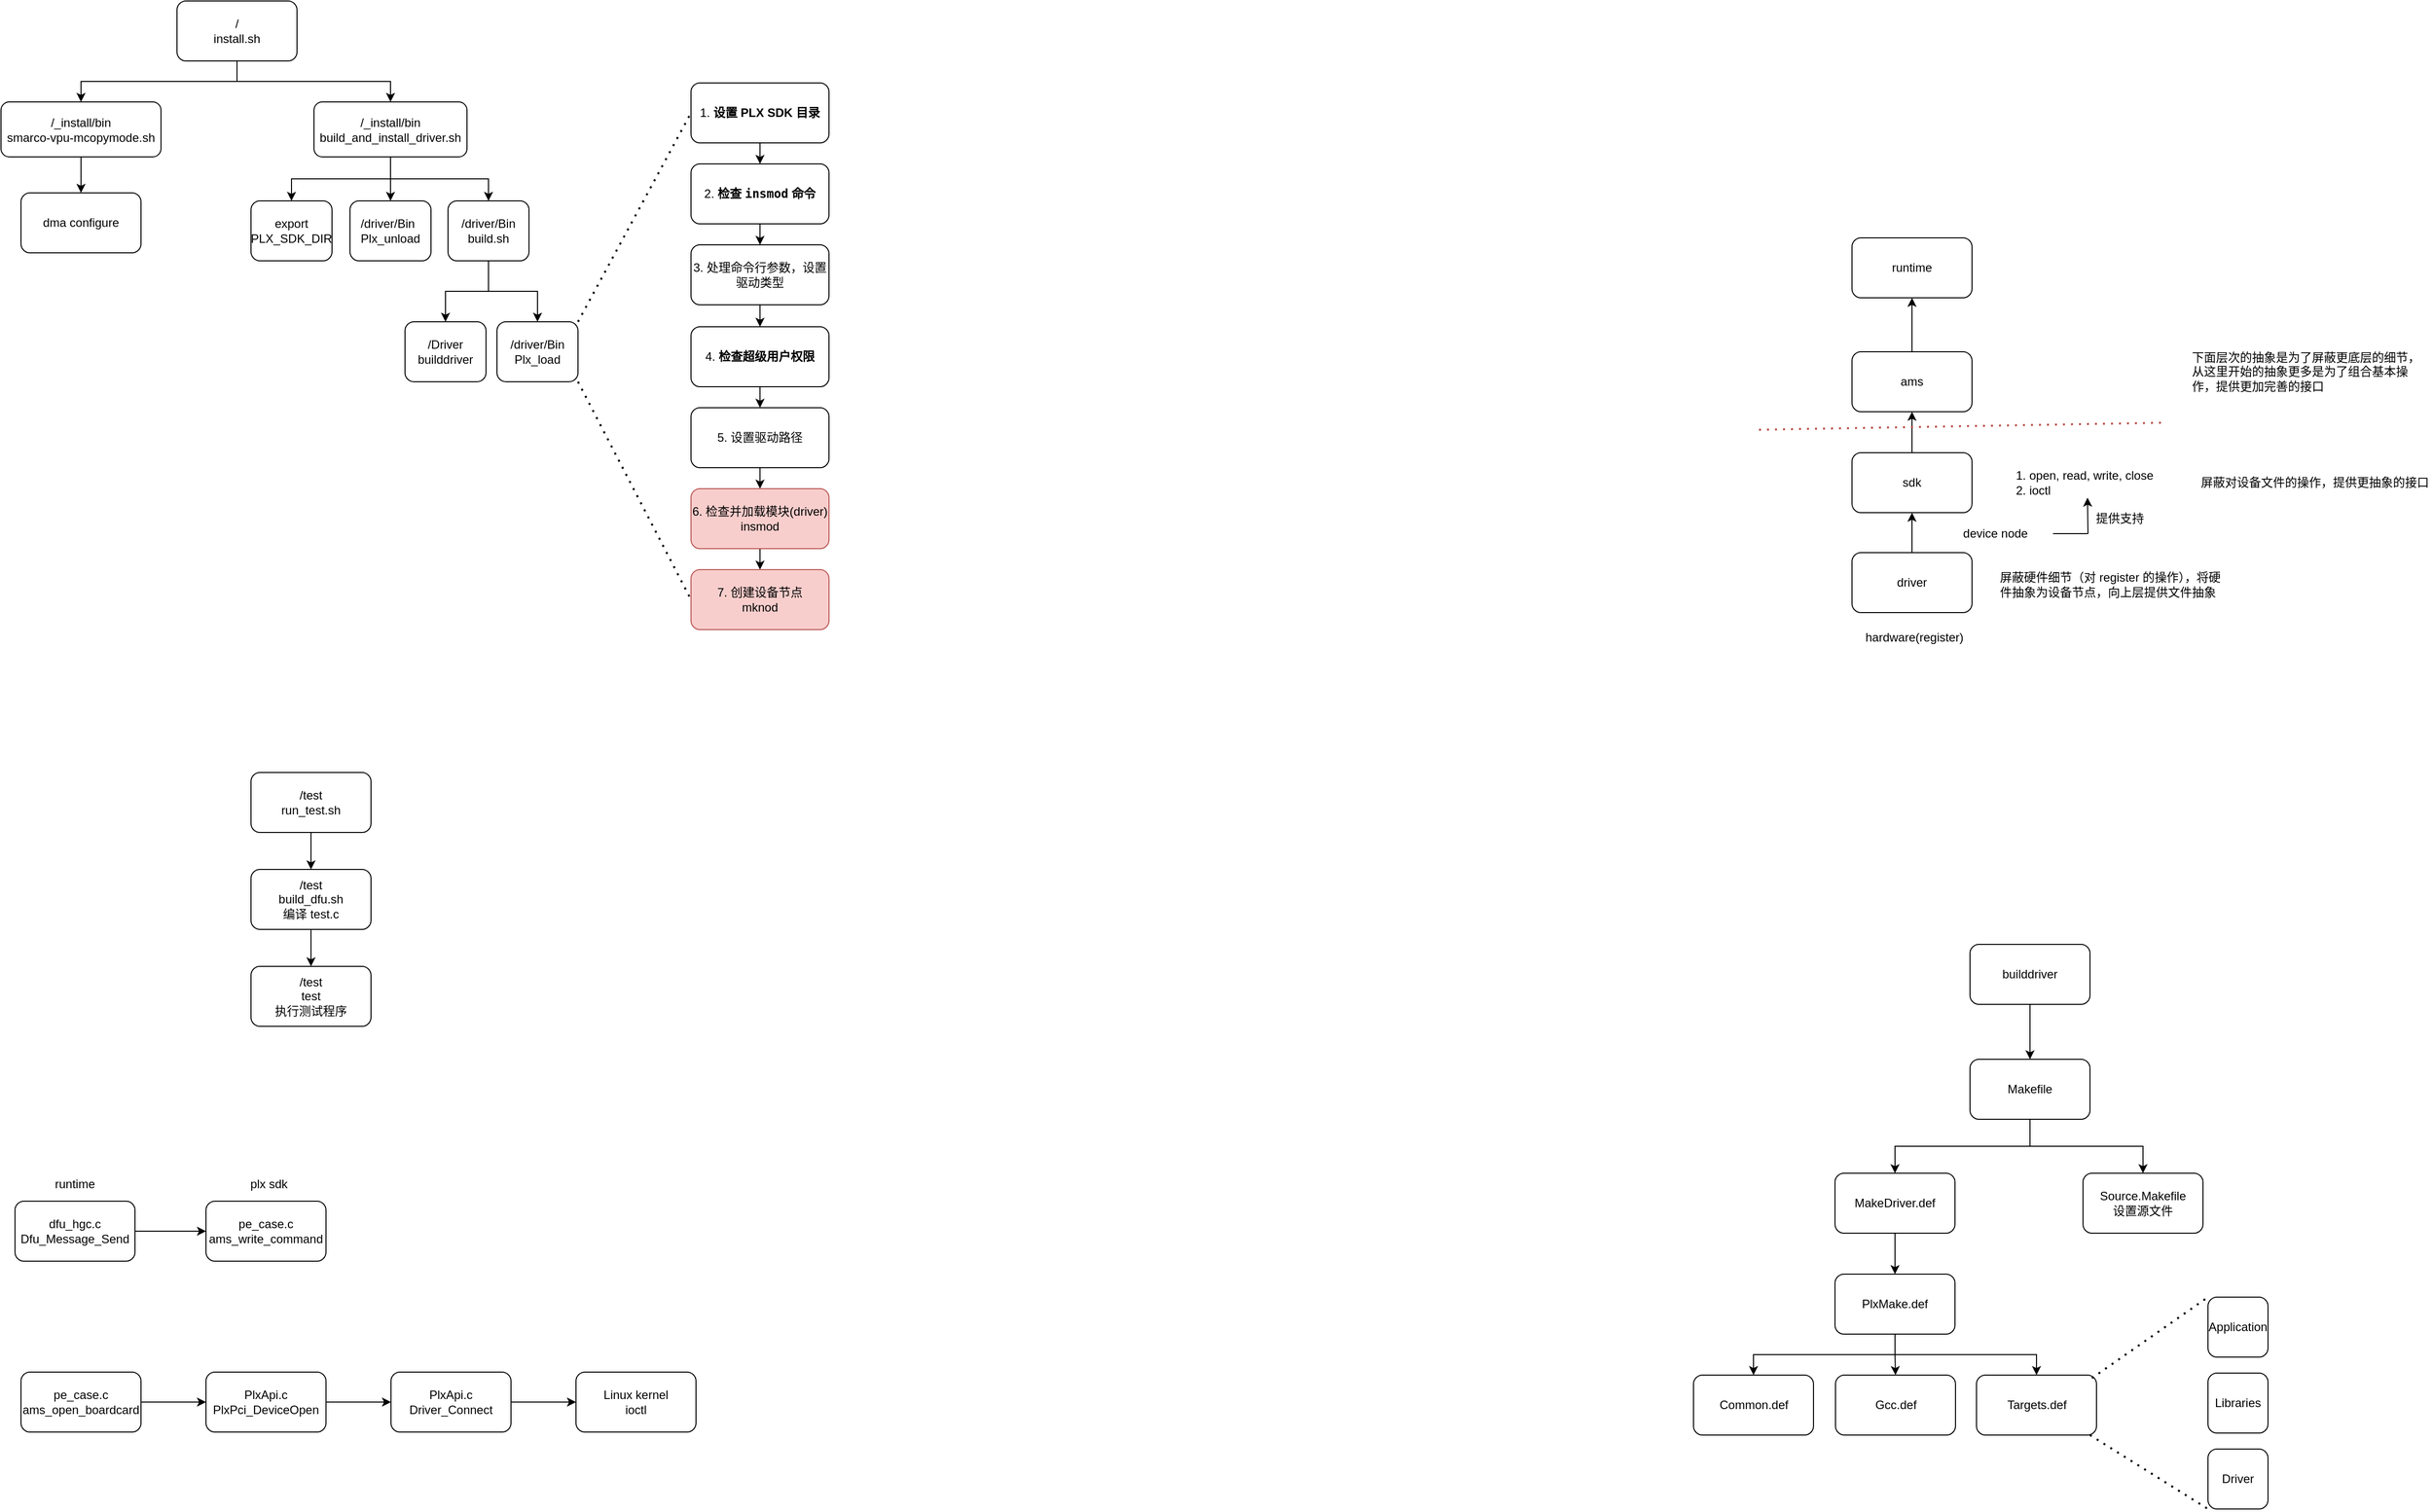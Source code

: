 <mxfile version="24.8.9">
  <diagram name="第 1 页" id="c3EcTnjNv6WKQcdi2uHx">
    <mxGraphModel dx="1176" dy="646" grid="0" gridSize="10" guides="1" tooltips="1" connect="1" arrows="1" fold="1" page="0" pageScale="1" pageWidth="827" pageHeight="1169" math="0" shadow="0">
      <root>
        <mxCell id="0" />
        <mxCell id="1" parent="0" />
        <mxCell id="gmvneLOKdEyDjxOqlReS-5" style="edgeStyle=orthogonalEdgeStyle;rounded=0;orthogonalLoop=1;jettySize=auto;html=1;exitX=0.5;exitY=1;exitDx=0;exitDy=0;" parent="1" source="gmvneLOKdEyDjxOqlReS-1" target="gmvneLOKdEyDjxOqlReS-3" edge="1">
          <mxGeometry relative="1" as="geometry" />
        </mxCell>
        <mxCell id="gmvneLOKdEyDjxOqlReS-6" style="edgeStyle=orthogonalEdgeStyle;rounded=0;orthogonalLoop=1;jettySize=auto;html=1;exitX=0.5;exitY=1;exitDx=0;exitDy=0;entryX=0.5;entryY=0;entryDx=0;entryDy=0;" parent="1" source="gmvneLOKdEyDjxOqlReS-1" target="gmvneLOKdEyDjxOqlReS-4" edge="1">
          <mxGeometry relative="1" as="geometry" />
        </mxCell>
        <mxCell id="gmvneLOKdEyDjxOqlReS-1" value="&lt;div&gt;/&lt;/div&gt;&lt;div&gt;install.sh&lt;/div&gt;" style="rounded=1;whiteSpace=wrap;html=1;" parent="1" vertex="1">
          <mxGeometry x="308" y="59" width="120" height="60" as="geometry" />
        </mxCell>
        <mxCell id="gmvneLOKdEyDjxOqlReS-8" style="edgeStyle=orthogonalEdgeStyle;rounded=0;orthogonalLoop=1;jettySize=auto;html=1;exitX=0.5;exitY=1;exitDx=0;exitDy=0;entryX=0.5;entryY=0;entryDx=0;entryDy=0;" parent="1" source="gmvneLOKdEyDjxOqlReS-3" target="gmvneLOKdEyDjxOqlReS-7" edge="1">
          <mxGeometry relative="1" as="geometry" />
        </mxCell>
        <mxCell id="gmvneLOKdEyDjxOqlReS-3" value="/_install/bin&lt;div&gt;smarco-vpu-mcopymode.sh&lt;/div&gt;" style="rounded=1;whiteSpace=wrap;html=1;" parent="1" vertex="1">
          <mxGeometry x="132" y="160" width="160" height="55" as="geometry" />
        </mxCell>
        <mxCell id="gmvneLOKdEyDjxOqlReS-12" style="edgeStyle=orthogonalEdgeStyle;rounded=0;orthogonalLoop=1;jettySize=auto;html=1;exitX=0.5;exitY=1;exitDx=0;exitDy=0;entryX=0.5;entryY=0;entryDx=0;entryDy=0;" parent="1" source="gmvneLOKdEyDjxOqlReS-4" target="gmvneLOKdEyDjxOqlReS-9" edge="1">
          <mxGeometry relative="1" as="geometry">
            <mxPoint x="518.5" y="218" as="sourcePoint" />
          </mxGeometry>
        </mxCell>
        <mxCell id="gmvneLOKdEyDjxOqlReS-13" style="edgeStyle=orthogonalEdgeStyle;rounded=0;orthogonalLoop=1;jettySize=auto;html=1;exitX=0.5;exitY=1;exitDx=0;exitDy=0;entryX=0.5;entryY=0;entryDx=0;entryDy=0;" parent="1" source="gmvneLOKdEyDjxOqlReS-4" target="gmvneLOKdEyDjxOqlReS-10" edge="1">
          <mxGeometry relative="1" as="geometry">
            <mxPoint x="518.5" y="218" as="sourcePoint" />
          </mxGeometry>
        </mxCell>
        <mxCell id="gmvneLOKdEyDjxOqlReS-14" style="edgeStyle=orthogonalEdgeStyle;rounded=0;orthogonalLoop=1;jettySize=auto;html=1;exitX=0.5;exitY=1;exitDx=0;exitDy=0;entryX=0.5;entryY=0;entryDx=0;entryDy=0;" parent="1" source="gmvneLOKdEyDjxOqlReS-4" target="gmvneLOKdEyDjxOqlReS-11" edge="1">
          <mxGeometry relative="1" as="geometry">
            <mxPoint x="518.5" y="218" as="sourcePoint" />
          </mxGeometry>
        </mxCell>
        <mxCell id="gmvneLOKdEyDjxOqlReS-4" value="/_install/bin&lt;div&gt;build_and_install_driver.sh&lt;br&gt;&lt;/div&gt;" style="rounded=1;whiteSpace=wrap;html=1;" parent="1" vertex="1">
          <mxGeometry x="445" y="160" width="153" height="55" as="geometry" />
        </mxCell>
        <mxCell id="gmvneLOKdEyDjxOqlReS-7" value="dma configure" style="rounded=1;whiteSpace=wrap;html=1;" parent="1" vertex="1">
          <mxGeometry x="152" y="251" width="120" height="60" as="geometry" />
        </mxCell>
        <mxCell id="gmvneLOKdEyDjxOqlReS-9" value="export PLX_SDK_DIR" style="rounded=1;whiteSpace=wrap;html=1;" parent="1" vertex="1">
          <mxGeometry x="382" y="259" width="81" height="60" as="geometry" />
        </mxCell>
        <mxCell id="gmvneLOKdEyDjxOqlReS-10" value="&lt;div style=&quot;text-align: start;&quot;&gt;&lt;span style=&quot;text-align: center;&quot;&gt;/driver/Bin&lt;/span&gt;&lt;br&gt;&lt;/div&gt;&lt;div style=&quot;text-align: start;&quot;&gt;Plx_unload&lt;/div&gt;" style="rounded=1;whiteSpace=wrap;html=1;" parent="1" vertex="1">
          <mxGeometry x="481" y="259" width="81" height="60" as="geometry" />
        </mxCell>
        <mxCell id="gmvneLOKdEyDjxOqlReS-18" style="edgeStyle=orthogonalEdgeStyle;rounded=0;orthogonalLoop=1;jettySize=auto;html=1;exitX=0.5;exitY=1;exitDx=0;exitDy=0;entryX=0.5;entryY=0;entryDx=0;entryDy=0;" parent="1" source="gmvneLOKdEyDjxOqlReS-11" target="gmvneLOKdEyDjxOqlReS-16" edge="1">
          <mxGeometry relative="1" as="geometry" />
        </mxCell>
        <mxCell id="gmvneLOKdEyDjxOqlReS-19" style="edgeStyle=orthogonalEdgeStyle;rounded=0;orthogonalLoop=1;jettySize=auto;html=1;exitX=0.5;exitY=1;exitDx=0;exitDy=0;entryX=0.5;entryY=0;entryDx=0;entryDy=0;" parent="1" source="gmvneLOKdEyDjxOqlReS-11" target="gmvneLOKdEyDjxOqlReS-17" edge="1">
          <mxGeometry relative="1" as="geometry" />
        </mxCell>
        <mxCell id="gmvneLOKdEyDjxOqlReS-11" value="&lt;div style=&quot;&quot;&gt;/driver/Bin&lt;/div&gt;&lt;div style=&quot;&quot;&gt;build.sh&lt;/div&gt;" style="rounded=1;whiteSpace=wrap;html=1;align=center;" parent="1" vertex="1">
          <mxGeometry x="579" y="259" width="81" height="60" as="geometry" />
        </mxCell>
        <mxCell id="gmvneLOKdEyDjxOqlReS-16" value="&lt;div style=&quot;&quot;&gt;/Driver&lt;/div&gt;&lt;div style=&quot;&quot;&gt;builddriver&lt;/div&gt;" style="rounded=1;whiteSpace=wrap;html=1;align=center;" parent="1" vertex="1">
          <mxGeometry x="536" y="380" width="81" height="60" as="geometry" />
        </mxCell>
        <mxCell id="gmvneLOKdEyDjxOqlReS-17" value="&lt;div style=&quot;&quot;&gt;/driver/Bin&lt;/div&gt;&lt;div style=&quot;&quot;&gt;Plx_load&lt;/div&gt;" style="rounded=1;whiteSpace=wrap;html=1;align=center;" parent="1" vertex="1">
          <mxGeometry x="628" y="380" width="81" height="60" as="geometry" />
        </mxCell>
        <mxCell id="gmvneLOKdEyDjxOqlReS-30" style="edgeStyle=orthogonalEdgeStyle;rounded=0;orthogonalLoop=1;jettySize=auto;html=1;exitX=0.5;exitY=1;exitDx=0;exitDy=0;entryX=0.5;entryY=0;entryDx=0;entryDy=0;" parent="1" source="gmvneLOKdEyDjxOqlReS-20" target="gmvneLOKdEyDjxOqlReS-22" edge="1">
          <mxGeometry relative="1" as="geometry" />
        </mxCell>
        <mxCell id="gmvneLOKdEyDjxOqlReS-20" value="1. &lt;strong&gt;设置 PLX SDK 目录&lt;/strong&gt;" style="rounded=1;whiteSpace=wrap;html=1;" parent="1" vertex="1">
          <mxGeometry x="822" y="141" width="138" height="60" as="geometry" />
        </mxCell>
        <mxCell id="gmvneLOKdEyDjxOqlReS-31" style="edgeStyle=orthogonalEdgeStyle;rounded=0;orthogonalLoop=1;jettySize=auto;html=1;exitX=0.5;exitY=1;exitDx=0;exitDy=0;entryX=0.5;entryY=0;entryDx=0;entryDy=0;" parent="1" source="gmvneLOKdEyDjxOqlReS-22" target="gmvneLOKdEyDjxOqlReS-23" edge="1">
          <mxGeometry relative="1" as="geometry" />
        </mxCell>
        <mxCell id="gmvneLOKdEyDjxOqlReS-22" value="2. &lt;strong&gt;检查 &lt;code&gt;insmod&lt;/code&gt; 命令&lt;/strong&gt;" style="rounded=1;whiteSpace=wrap;html=1;" parent="1" vertex="1">
          <mxGeometry x="822" y="222" width="138" height="60" as="geometry" />
        </mxCell>
        <mxCell id="gmvneLOKdEyDjxOqlReS-32" style="edgeStyle=orthogonalEdgeStyle;rounded=0;orthogonalLoop=1;jettySize=auto;html=1;exitX=0.5;exitY=1;exitDx=0;exitDy=0;entryX=0.5;entryY=0;entryDx=0;entryDy=0;" parent="1" source="gmvneLOKdEyDjxOqlReS-23" target="gmvneLOKdEyDjxOqlReS-24" edge="1">
          <mxGeometry relative="1" as="geometry" />
        </mxCell>
        <mxCell id="gmvneLOKdEyDjxOqlReS-23" value="3. 处理命令行参数，设置驱动类型" style="rounded=1;whiteSpace=wrap;html=1;" parent="1" vertex="1">
          <mxGeometry x="822" y="303" width="138" height="60" as="geometry" />
        </mxCell>
        <mxCell id="gmvneLOKdEyDjxOqlReS-33" style="edgeStyle=orthogonalEdgeStyle;rounded=0;orthogonalLoop=1;jettySize=auto;html=1;exitX=0.5;exitY=1;exitDx=0;exitDy=0;entryX=0.5;entryY=0;entryDx=0;entryDy=0;" parent="1" source="gmvneLOKdEyDjxOqlReS-24" target="gmvneLOKdEyDjxOqlReS-25" edge="1">
          <mxGeometry relative="1" as="geometry" />
        </mxCell>
        <mxCell id="gmvneLOKdEyDjxOqlReS-24" value="4. &lt;strong&gt;检查超级用户权限&lt;/strong&gt;" style="rounded=1;whiteSpace=wrap;html=1;" parent="1" vertex="1">
          <mxGeometry x="822" y="385" width="138" height="60" as="geometry" />
        </mxCell>
        <mxCell id="gmvneLOKdEyDjxOqlReS-34" style="edgeStyle=orthogonalEdgeStyle;rounded=0;orthogonalLoop=1;jettySize=auto;html=1;exitX=0.5;exitY=1;exitDx=0;exitDy=0;entryX=0.5;entryY=0;entryDx=0;entryDy=0;" parent="1" source="gmvneLOKdEyDjxOqlReS-25" target="gmvneLOKdEyDjxOqlReS-26" edge="1">
          <mxGeometry relative="1" as="geometry" />
        </mxCell>
        <mxCell id="gmvneLOKdEyDjxOqlReS-25" value="5. 设置驱动路径" style="rounded=1;whiteSpace=wrap;html=1;" parent="1" vertex="1">
          <mxGeometry x="822" y="466" width="138" height="60" as="geometry" />
        </mxCell>
        <mxCell id="gmvneLOKdEyDjxOqlReS-35" style="edgeStyle=orthogonalEdgeStyle;rounded=0;orthogonalLoop=1;jettySize=auto;html=1;exitX=0.5;exitY=1;exitDx=0;exitDy=0;" parent="1" source="gmvneLOKdEyDjxOqlReS-26" target="gmvneLOKdEyDjxOqlReS-27" edge="1">
          <mxGeometry relative="1" as="geometry" />
        </mxCell>
        <mxCell id="gmvneLOKdEyDjxOqlReS-26" value="6. 检查并加载模块(driver)&lt;div&gt;insmod&lt;/div&gt;" style="rounded=1;whiteSpace=wrap;html=1;fillColor=#f8cecc;strokeColor=#b85450;" parent="1" vertex="1">
          <mxGeometry x="822" y="547" width="138" height="60" as="geometry" />
        </mxCell>
        <mxCell id="gmvneLOKdEyDjxOqlReS-27" value="7. 创建设备节点&lt;div&gt;mknod&lt;/div&gt;" style="rounded=1;whiteSpace=wrap;html=1;fillColor=#f8cecc;strokeColor=#b85450;" parent="1" vertex="1">
          <mxGeometry x="822" y="628" width="138" height="60" as="geometry" />
        </mxCell>
        <mxCell id="gmvneLOKdEyDjxOqlReS-28" value="" style="endArrow=none;dashed=1;html=1;dashPattern=1 3;strokeWidth=2;rounded=0;exitX=1;exitY=0;exitDx=0;exitDy=0;entryX=0;entryY=0.5;entryDx=0;entryDy=0;" parent="1" source="gmvneLOKdEyDjxOqlReS-17" target="gmvneLOKdEyDjxOqlReS-20" edge="1">
          <mxGeometry width="50" height="50" relative="1" as="geometry">
            <mxPoint x="712" y="345" as="sourcePoint" />
            <mxPoint x="762" y="295" as="targetPoint" />
          </mxGeometry>
        </mxCell>
        <mxCell id="gmvneLOKdEyDjxOqlReS-29" value="" style="endArrow=none;dashed=1;html=1;dashPattern=1 3;strokeWidth=2;rounded=0;exitX=1;exitY=1;exitDx=0;exitDy=0;entryX=0;entryY=0.5;entryDx=0;entryDy=0;" parent="1" source="gmvneLOKdEyDjxOqlReS-17" target="gmvneLOKdEyDjxOqlReS-27" edge="1">
          <mxGeometry width="50" height="50" relative="1" as="geometry">
            <mxPoint x="747" y="444" as="sourcePoint" />
            <mxPoint x="797" y="394" as="targetPoint" />
          </mxGeometry>
        </mxCell>
        <mxCell id="gmvneLOKdEyDjxOqlReS-39" style="edgeStyle=orthogonalEdgeStyle;rounded=0;orthogonalLoop=1;jettySize=auto;html=1;exitX=0.5;exitY=1;exitDx=0;exitDy=0;entryX=0.5;entryY=0;entryDx=0;entryDy=0;" parent="1" source="gmvneLOKdEyDjxOqlReS-36" target="gmvneLOKdEyDjxOqlReS-37" edge="1">
          <mxGeometry relative="1" as="geometry" />
        </mxCell>
        <mxCell id="gmvneLOKdEyDjxOqlReS-36" value="/test&lt;div&gt;run_test.sh&lt;/div&gt;" style="rounded=1;whiteSpace=wrap;html=1;" parent="1" vertex="1">
          <mxGeometry x="382" y="831" width="120" height="60" as="geometry" />
        </mxCell>
        <mxCell id="gmvneLOKdEyDjxOqlReS-40" style="edgeStyle=orthogonalEdgeStyle;rounded=0;orthogonalLoop=1;jettySize=auto;html=1;exitX=0.5;exitY=1;exitDx=0;exitDy=0;entryX=0.5;entryY=0;entryDx=0;entryDy=0;" parent="1" source="gmvneLOKdEyDjxOqlReS-37" target="gmvneLOKdEyDjxOqlReS-38" edge="1">
          <mxGeometry relative="1" as="geometry" />
        </mxCell>
        <mxCell id="gmvneLOKdEyDjxOqlReS-37" value="&lt;div&gt;/test&lt;/div&gt;&lt;div&gt;build_dfu.sh&lt;/div&gt;编译 test.c" style="rounded=1;whiteSpace=wrap;html=1;" parent="1" vertex="1">
          <mxGeometry x="382" y="928" width="120" height="60" as="geometry" />
        </mxCell>
        <mxCell id="gmvneLOKdEyDjxOqlReS-38" value="&lt;div&gt;/test&lt;/div&gt;&lt;div&gt;test&lt;/div&gt;&lt;div&gt;执行测试程序&lt;/div&gt;" style="rounded=1;whiteSpace=wrap;html=1;" parent="1" vertex="1">
          <mxGeometry x="382" y="1025" width="120" height="60" as="geometry" />
        </mxCell>
        <mxCell id="wQ5YENqyo2OHdm7IbHWo-3" style="edgeStyle=orthogonalEdgeStyle;rounded=0;orthogonalLoop=1;jettySize=auto;html=1;exitX=1;exitY=0.5;exitDx=0;exitDy=0;entryX=0;entryY=0.5;entryDx=0;entryDy=0;" parent="1" source="wQ5YENqyo2OHdm7IbHWo-1" target="wQ5YENqyo2OHdm7IbHWo-2" edge="1">
          <mxGeometry relative="1" as="geometry" />
        </mxCell>
        <mxCell id="wQ5YENqyo2OHdm7IbHWo-1" value="dfu_hgc.c&lt;div&gt;Dfu_Message_Send&lt;/div&gt;" style="rounded=1;whiteSpace=wrap;html=1;" parent="1" vertex="1">
          <mxGeometry x="146" y="1260" width="120" height="60" as="geometry" />
        </mxCell>
        <mxCell id="wQ5YENqyo2OHdm7IbHWo-2" value="pe_case.c&lt;div&gt;ams_write_command&lt;/div&gt;" style="rounded=1;whiteSpace=wrap;html=1;" parent="1" vertex="1">
          <mxGeometry x="337" y="1260" width="120" height="60" as="geometry" />
        </mxCell>
        <mxCell id="wQ5YENqyo2OHdm7IbHWo-4" value="runtime" style="text;html=1;align=center;verticalAlign=middle;whiteSpace=wrap;rounded=0;" parent="1" vertex="1">
          <mxGeometry x="176" y="1228" width="60" height="30" as="geometry" />
        </mxCell>
        <mxCell id="wQ5YENqyo2OHdm7IbHWo-5" value="plx sdk" style="text;html=1;align=center;verticalAlign=middle;whiteSpace=wrap;rounded=0;" parent="1" vertex="1">
          <mxGeometry x="370" y="1228" width="60" height="30" as="geometry" />
        </mxCell>
        <mxCell id="qMQgl-a71iDPXyP-7jaS-3" style="edgeStyle=orthogonalEdgeStyle;rounded=0;orthogonalLoop=1;jettySize=auto;html=1;exitX=1;exitY=0.5;exitDx=0;exitDy=0;entryX=0;entryY=0.5;entryDx=0;entryDy=0;" parent="1" source="qMQgl-a71iDPXyP-7jaS-1" target="qMQgl-a71iDPXyP-7jaS-2" edge="1">
          <mxGeometry relative="1" as="geometry" />
        </mxCell>
        <mxCell id="qMQgl-a71iDPXyP-7jaS-1" value="pe_case.c&lt;div&gt;ams_open_boardcard&lt;/div&gt;" style="rounded=1;whiteSpace=wrap;html=1;" parent="1" vertex="1">
          <mxGeometry x="152" y="1431" width="120" height="60" as="geometry" />
        </mxCell>
        <mxCell id="qMQgl-a71iDPXyP-7jaS-5" style="edgeStyle=orthogonalEdgeStyle;rounded=0;orthogonalLoop=1;jettySize=auto;html=1;exitX=1;exitY=0.5;exitDx=0;exitDy=0;entryX=0;entryY=0.5;entryDx=0;entryDy=0;" parent="1" source="qMQgl-a71iDPXyP-7jaS-2" target="qMQgl-a71iDPXyP-7jaS-4" edge="1">
          <mxGeometry relative="1" as="geometry" />
        </mxCell>
        <mxCell id="qMQgl-a71iDPXyP-7jaS-2" value="PlxApi.c&lt;div&gt;PlxPci_DeviceOpen&lt;/div&gt;" style="rounded=1;whiteSpace=wrap;html=1;" parent="1" vertex="1">
          <mxGeometry x="337" y="1431" width="120" height="60" as="geometry" />
        </mxCell>
        <mxCell id="qMQgl-a71iDPXyP-7jaS-7" style="edgeStyle=orthogonalEdgeStyle;rounded=0;orthogonalLoop=1;jettySize=auto;html=1;exitX=1;exitY=0.5;exitDx=0;exitDy=0;entryX=0;entryY=0.5;entryDx=0;entryDy=0;" parent="1" source="qMQgl-a71iDPXyP-7jaS-4" target="qMQgl-a71iDPXyP-7jaS-6" edge="1">
          <mxGeometry relative="1" as="geometry" />
        </mxCell>
        <mxCell id="qMQgl-a71iDPXyP-7jaS-4" value="PlxApi.c&lt;div&gt;Driver_Connect&lt;/div&gt;" style="rounded=1;whiteSpace=wrap;html=1;" parent="1" vertex="1">
          <mxGeometry x="522" y="1431" width="120" height="60" as="geometry" />
        </mxCell>
        <mxCell id="qMQgl-a71iDPXyP-7jaS-6" value="&lt;div&gt;Linux kernel&lt;/div&gt;&lt;div&gt;ioctl&lt;/div&gt;" style="rounded=1;whiteSpace=wrap;html=1;" parent="1" vertex="1">
          <mxGeometry x="707" y="1431" width="120" height="60" as="geometry" />
        </mxCell>
        <mxCell id="qMQgl-a71iDPXyP-7jaS-13" style="edgeStyle=orthogonalEdgeStyle;rounded=0;orthogonalLoop=1;jettySize=auto;html=1;exitX=0.5;exitY=0;exitDx=0;exitDy=0;entryX=0.5;entryY=1;entryDx=0;entryDy=0;" parent="1" source="qMQgl-a71iDPXyP-7jaS-8" target="qMQgl-a71iDPXyP-7jaS-9" edge="1">
          <mxGeometry relative="1" as="geometry" />
        </mxCell>
        <mxCell id="qMQgl-a71iDPXyP-7jaS-8" value="driver" style="rounded=1;whiteSpace=wrap;html=1;" parent="1" vertex="1">
          <mxGeometry x="1983" y="611" width="120" height="60" as="geometry" />
        </mxCell>
        <mxCell id="qMQgl-a71iDPXyP-7jaS-16" style="edgeStyle=orthogonalEdgeStyle;rounded=0;orthogonalLoop=1;jettySize=auto;html=1;exitX=0.5;exitY=0;exitDx=0;exitDy=0;entryX=0.5;entryY=1;entryDx=0;entryDy=0;" parent="1" source="qMQgl-a71iDPXyP-7jaS-9" target="qMQgl-a71iDPXyP-7jaS-10" edge="1">
          <mxGeometry relative="1" as="geometry" />
        </mxCell>
        <mxCell id="qMQgl-a71iDPXyP-7jaS-9" value="sdk" style="rounded=1;whiteSpace=wrap;html=1;" parent="1" vertex="1">
          <mxGeometry x="1983" y="511" width="120" height="60" as="geometry" />
        </mxCell>
        <mxCell id="qMQgl-a71iDPXyP-7jaS-17" style="edgeStyle=orthogonalEdgeStyle;rounded=0;orthogonalLoop=1;jettySize=auto;html=1;exitX=0.5;exitY=0;exitDx=0;exitDy=0;entryX=0.5;entryY=1;entryDx=0;entryDy=0;" parent="1" source="qMQgl-a71iDPXyP-7jaS-10" target="qMQgl-a71iDPXyP-7jaS-11" edge="1">
          <mxGeometry relative="1" as="geometry" />
        </mxCell>
        <mxCell id="qMQgl-a71iDPXyP-7jaS-10" value="ams" style="rounded=1;whiteSpace=wrap;html=1;" parent="1" vertex="1">
          <mxGeometry x="1983" y="410" width="120" height="60" as="geometry" />
        </mxCell>
        <mxCell id="qMQgl-a71iDPXyP-7jaS-11" value="runtime" style="rounded=1;whiteSpace=wrap;html=1;" parent="1" vertex="1">
          <mxGeometry x="1983" y="296" width="120" height="60" as="geometry" />
        </mxCell>
        <mxCell id="qMQgl-a71iDPXyP-7jaS-12" value="hardware(register)" style="text;html=1;align=center;verticalAlign=middle;whiteSpace=wrap;rounded=0;" parent="1" vertex="1">
          <mxGeometry x="1988" y="681" width="115" height="30" as="geometry" />
        </mxCell>
        <mxCell id="qMQgl-a71iDPXyP-7jaS-14" value="device node" style="text;html=1;align=center;verticalAlign=middle;whiteSpace=wrap;rounded=0;" parent="1" vertex="1">
          <mxGeometry x="2069" y="577" width="115" height="30" as="geometry" />
        </mxCell>
        <mxCell id="qMQgl-a71iDPXyP-7jaS-15" value="1. open, read, write, close&lt;div&gt;2. ioctl&lt;/div&gt;" style="text;html=1;align=left;verticalAlign=middle;whiteSpace=wrap;rounded=0;" parent="1" vertex="1">
          <mxGeometry x="2145" y="526" width="147" height="30" as="geometry" />
        </mxCell>
        <mxCell id="qMQgl-a71iDPXyP-7jaS-18" value="" style="endArrow=none;dashed=1;html=1;dashPattern=1 3;strokeWidth=2;rounded=0;fillColor=#f8cecc;strokeColor=#b85450;" parent="1" edge="1">
          <mxGeometry width="50" height="50" relative="1" as="geometry">
            <mxPoint x="1890" y="488" as="sourcePoint" />
            <mxPoint x="2294" y="481" as="targetPoint" />
          </mxGeometry>
        </mxCell>
        <mxCell id="qMQgl-a71iDPXyP-7jaS-19" value="屏蔽硬件细节（对 register 的操作），将硬件抽象为设备节点，向上层提供文件抽象" style="text;html=1;align=left;verticalAlign=middle;whiteSpace=wrap;rounded=0;" parent="1" vertex="1">
          <mxGeometry x="2129" y="628" width="228" height="30" as="geometry" />
        </mxCell>
        <mxCell id="qMQgl-a71iDPXyP-7jaS-20" value="屏蔽对设备文件的操作，提供更抽象的接口" style="text;html=1;align=left;verticalAlign=middle;whiteSpace=wrap;rounded=0;" parent="1" vertex="1">
          <mxGeometry x="2330" y="526" width="233" height="30" as="geometry" />
        </mxCell>
        <mxCell id="qMQgl-a71iDPXyP-7jaS-21" value="下面层次的抽象是为了屏蔽更底层的细节，从这里开始的抽象更多是为了组合基本操作，提供更加完善的接口" style="text;html=1;align=left;verticalAlign=middle;whiteSpace=wrap;rounded=0;" parent="1" vertex="1">
          <mxGeometry x="2321" y="415" width="233" height="30" as="geometry" />
        </mxCell>
        <mxCell id="qMQgl-a71iDPXyP-7jaS-23" value="" style="endArrow=classic;html=1;rounded=0;entryX=0.5;entryY=1;entryDx=0;entryDy=0;" parent="1" target="qMQgl-a71iDPXyP-7jaS-15" edge="1">
          <mxGeometry width="50" height="50" relative="1" as="geometry">
            <mxPoint x="2219" y="592" as="sourcePoint" />
            <mxPoint x="2279" y="542" as="targetPoint" />
          </mxGeometry>
        </mxCell>
        <mxCell id="qMQgl-a71iDPXyP-7jaS-24" value="" style="endArrow=none;html=1;rounded=0;exitX=1;exitY=0.5;exitDx=0;exitDy=0;" parent="1" source="qMQgl-a71iDPXyP-7jaS-14" edge="1">
          <mxGeometry width="50" height="50" relative="1" as="geometry">
            <mxPoint x="2193" y="597" as="sourcePoint" />
            <mxPoint x="2219" y="592" as="targetPoint" />
          </mxGeometry>
        </mxCell>
        <mxCell id="qMQgl-a71iDPXyP-7jaS-25" value="提供支持" style="text;html=1;align=center;verticalAlign=middle;whiteSpace=wrap;rounded=0;" parent="1" vertex="1">
          <mxGeometry x="2221" y="562" width="60" height="30" as="geometry" />
        </mxCell>
        <mxCell id="1wSUTf92du1rY7Eu3dAU-25" style="edgeStyle=orthogonalEdgeStyle;rounded=0;orthogonalLoop=1;jettySize=auto;html=1;exitX=0.5;exitY=1;exitDx=0;exitDy=0;entryX=0.5;entryY=0;entryDx=0;entryDy=0;" edge="1" parent="1" source="1wSUTf92du1rY7Eu3dAU-13" target="1wSUTf92du1rY7Eu3dAU-14">
          <mxGeometry relative="1" as="geometry" />
        </mxCell>
        <mxCell id="1wSUTf92du1rY7Eu3dAU-13" value="builddriver" style="rounded=1;whiteSpace=wrap;html=1;" vertex="1" parent="1">
          <mxGeometry x="2101" y="1003" width="120" height="60" as="geometry" />
        </mxCell>
        <mxCell id="1wSUTf92du1rY7Eu3dAU-26" style="edgeStyle=orthogonalEdgeStyle;rounded=0;orthogonalLoop=1;jettySize=auto;html=1;exitX=0.5;exitY=1;exitDx=0;exitDy=0;entryX=0.5;entryY=0;entryDx=0;entryDy=0;" edge="1" parent="1" source="1wSUTf92du1rY7Eu3dAU-14" target="1wSUTf92du1rY7Eu3dAU-15">
          <mxGeometry relative="1" as="geometry" />
        </mxCell>
        <mxCell id="1wSUTf92du1rY7Eu3dAU-27" style="edgeStyle=orthogonalEdgeStyle;rounded=0;orthogonalLoop=1;jettySize=auto;html=1;exitX=0.5;exitY=1;exitDx=0;exitDy=0;entryX=0.5;entryY=0;entryDx=0;entryDy=0;" edge="1" parent="1" source="1wSUTf92du1rY7Eu3dAU-14" target="1wSUTf92du1rY7Eu3dAU-16">
          <mxGeometry relative="1" as="geometry" />
        </mxCell>
        <mxCell id="1wSUTf92du1rY7Eu3dAU-14" value="Makefile" style="rounded=1;whiteSpace=wrap;html=1;" vertex="1" parent="1">
          <mxGeometry x="2101" y="1118" width="120" height="60" as="geometry" />
        </mxCell>
        <mxCell id="1wSUTf92du1rY7Eu3dAU-28" style="edgeStyle=orthogonalEdgeStyle;rounded=0;orthogonalLoop=1;jettySize=auto;html=1;exitX=0.5;exitY=1;exitDx=0;exitDy=0;entryX=0.5;entryY=0;entryDx=0;entryDy=0;" edge="1" parent="1" source="1wSUTf92du1rY7Eu3dAU-15" target="1wSUTf92du1rY7Eu3dAU-17">
          <mxGeometry relative="1" as="geometry" />
        </mxCell>
        <mxCell id="1wSUTf92du1rY7Eu3dAU-15" value="MakeDriver.def" style="rounded=1;whiteSpace=wrap;html=1;" vertex="1" parent="1">
          <mxGeometry x="1966" y="1232" width="120" height="60" as="geometry" />
        </mxCell>
        <mxCell id="1wSUTf92du1rY7Eu3dAU-16" value="Source.Makefile&lt;br&gt;设置源文件" style="rounded=1;whiteSpace=wrap;html=1;" vertex="1" parent="1">
          <mxGeometry x="2214" y="1232" width="120" height="60" as="geometry" />
        </mxCell>
        <mxCell id="1wSUTf92du1rY7Eu3dAU-29" style="edgeStyle=orthogonalEdgeStyle;rounded=0;orthogonalLoop=1;jettySize=auto;html=1;exitX=0.5;exitY=1;exitDx=0;exitDy=0;entryX=0.5;entryY=0;entryDx=0;entryDy=0;" edge="1" parent="1" source="1wSUTf92du1rY7Eu3dAU-17" target="1wSUTf92du1rY7Eu3dAU-18">
          <mxGeometry relative="1" as="geometry" />
        </mxCell>
        <mxCell id="1wSUTf92du1rY7Eu3dAU-30" style="edgeStyle=orthogonalEdgeStyle;rounded=0;orthogonalLoop=1;jettySize=auto;html=1;exitX=0.5;exitY=1;exitDx=0;exitDy=0;entryX=0.5;entryY=0;entryDx=0;entryDy=0;" edge="1" parent="1" source="1wSUTf92du1rY7Eu3dAU-17" target="1wSUTf92du1rY7Eu3dAU-19">
          <mxGeometry relative="1" as="geometry" />
        </mxCell>
        <mxCell id="1wSUTf92du1rY7Eu3dAU-31" style="edgeStyle=orthogonalEdgeStyle;rounded=0;orthogonalLoop=1;jettySize=auto;html=1;exitX=0.5;exitY=1;exitDx=0;exitDy=0;entryX=0.5;entryY=0;entryDx=0;entryDy=0;" edge="1" parent="1" source="1wSUTf92du1rY7Eu3dAU-17" target="1wSUTf92du1rY7Eu3dAU-20">
          <mxGeometry relative="1" as="geometry" />
        </mxCell>
        <mxCell id="1wSUTf92du1rY7Eu3dAU-17" value="PlxMake.def" style="rounded=1;whiteSpace=wrap;html=1;" vertex="1" parent="1">
          <mxGeometry x="1966" y="1333" width="120" height="60" as="geometry" />
        </mxCell>
        <mxCell id="1wSUTf92du1rY7Eu3dAU-18" value="Common.def" style="rounded=1;whiteSpace=wrap;html=1;" vertex="1" parent="1">
          <mxGeometry x="1824.5" y="1434" width="120" height="60" as="geometry" />
        </mxCell>
        <mxCell id="1wSUTf92du1rY7Eu3dAU-19" value="Gcc.def" style="rounded=1;whiteSpace=wrap;html=1;" vertex="1" parent="1">
          <mxGeometry x="1966.5" y="1434" width="120" height="60" as="geometry" />
        </mxCell>
        <mxCell id="1wSUTf92du1rY7Eu3dAU-20" value="Targets.def" style="rounded=1;whiteSpace=wrap;html=1;" vertex="1" parent="1">
          <mxGeometry x="2107.5" y="1434" width="120" height="60" as="geometry" />
        </mxCell>
        <mxCell id="1wSUTf92du1rY7Eu3dAU-21" value="Application" style="rounded=1;whiteSpace=wrap;html=1;" vertex="1" parent="1">
          <mxGeometry x="2339" y="1356" width="60" height="60" as="geometry" />
        </mxCell>
        <mxCell id="1wSUTf92du1rY7Eu3dAU-22" value="Libraries" style="rounded=1;whiteSpace=wrap;html=1;" vertex="1" parent="1">
          <mxGeometry x="2339" y="1432" width="60" height="60" as="geometry" />
        </mxCell>
        <mxCell id="1wSUTf92du1rY7Eu3dAU-23" value="Driver" style="rounded=1;whiteSpace=wrap;html=1;" vertex="1" parent="1">
          <mxGeometry x="2339" y="1508" width="60" height="60" as="geometry" />
        </mxCell>
        <mxCell id="1wSUTf92du1rY7Eu3dAU-24" value="" style="endArrow=none;dashed=1;html=1;dashPattern=1 3;strokeWidth=2;rounded=0;exitX=1;exitY=1;exitDx=0;exitDy=0;entryX=0;entryY=0;entryDx=0;entryDy=0;" edge="1" parent="1" target="1wSUTf92du1rY7Eu3dAU-21">
          <mxGeometry width="50" height="50" relative="1" as="geometry">
            <mxPoint x="2223" y="1437" as="sourcePoint" />
            <mxPoint x="2336" y="1655" as="targetPoint" />
          </mxGeometry>
        </mxCell>
        <mxCell id="1wSUTf92du1rY7Eu3dAU-32" value="" style="endArrow=none;dashed=1;html=1;dashPattern=1 3;strokeWidth=2;rounded=0;exitX=1;exitY=1;exitDx=0;exitDy=0;entryX=0;entryY=1;entryDx=0;entryDy=0;" edge="1" parent="1" target="1wSUTf92du1rY7Eu3dAU-23">
          <mxGeometry width="50" height="50" relative="1" as="geometry">
            <mxPoint x="2221" y="1494" as="sourcePoint" />
            <mxPoint x="2337" y="1413" as="targetPoint" />
          </mxGeometry>
        </mxCell>
      </root>
    </mxGraphModel>
  </diagram>
</mxfile>
